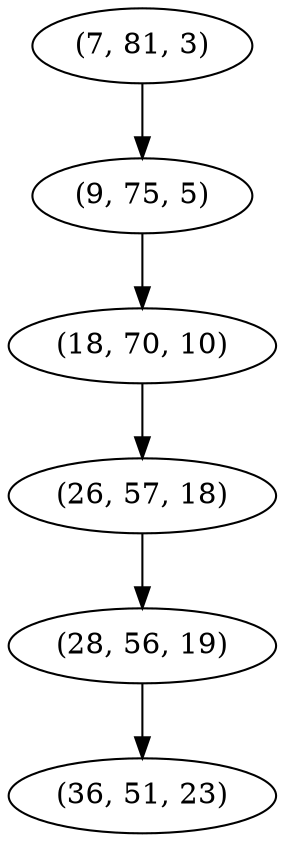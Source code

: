 digraph tree {
    "(7, 81, 3)";
    "(9, 75, 5)";
    "(18, 70, 10)";
    "(26, 57, 18)";
    "(28, 56, 19)";
    "(36, 51, 23)";
    "(7, 81, 3)" -> "(9, 75, 5)";
    "(9, 75, 5)" -> "(18, 70, 10)";
    "(18, 70, 10)" -> "(26, 57, 18)";
    "(26, 57, 18)" -> "(28, 56, 19)";
    "(28, 56, 19)" -> "(36, 51, 23)";
}

